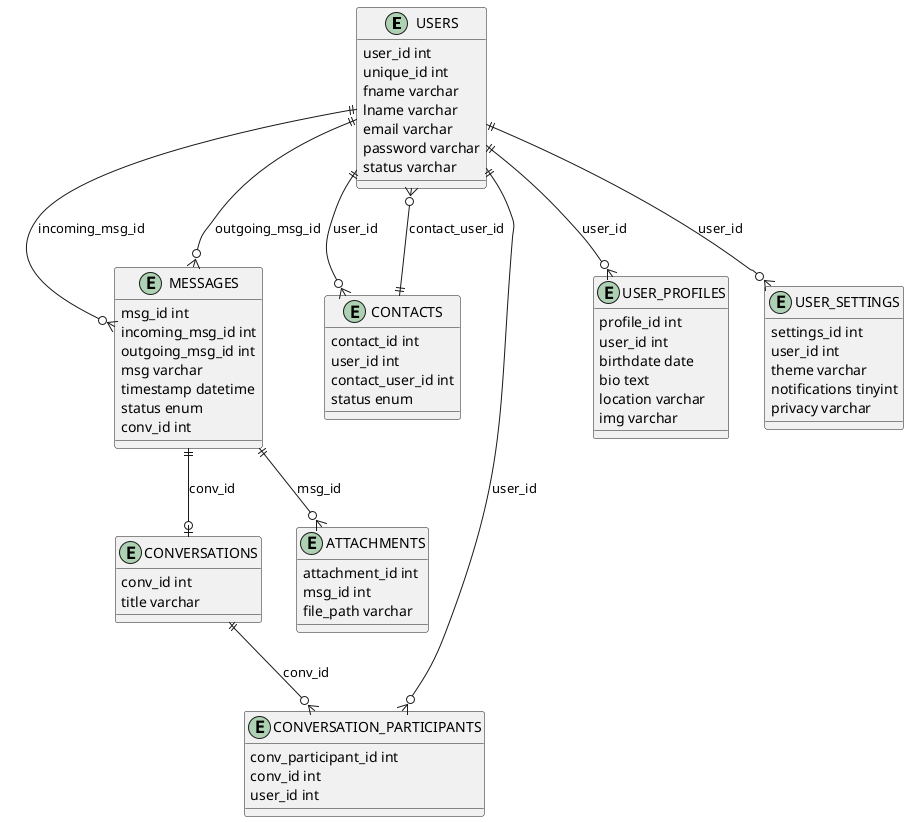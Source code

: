 @startuml
entity USERS {
    user_id int
    unique_id int
    fname varchar
    lname varchar
    email varchar
    password varchar
    status varchar
}

entity CONVERSATIONS {
    conv_id int
    title varchar
}

entity MESSAGES {
    msg_id int
    incoming_msg_id int
    outgoing_msg_id int
    msg varchar
    timestamp datetime
    status enum
    conv_id int
}

entity CONTACTS {
    contact_id int
    user_id int
    contact_user_id int
    status enum
}

entity CONVERSATION_PARTICIPANTS {
    conv_participant_id int
    conv_id int
    user_id int
}

entity USER_PROFILES {
    profile_id int
    user_id int
    birthdate date
    bio text
    location varchar
    img varchar
}

entity USER_SETTINGS {
    settings_id int
    user_id int
    theme varchar
    notifications tinyint
    privacy varchar
}

entity ATTACHMENTS {
    attachment_id int
    msg_id int
    file_path varchar
}

USERS ||--o{ USER_PROFILES : user_id
USERS ||--o{ USER_SETTINGS : user_id
USERS ||--o{ CONTACTS : user_id
CONTACTS ||--o{ USERS : contact_user_id
USERS ||--o{ MESSAGES : incoming_msg_id
USERS ||--o{ MESSAGES : outgoing_msg_id
MESSAGES ||--o| CONVERSATIONS : conv_id
MESSAGES ||--o{ ATTACHMENTS : msg_id
CONVERSATIONS ||--o{ CONVERSATION_PARTICIPANTS : conv_id
USERS ||--o{ CONVERSATION_PARTICIPANTS : user_id
@enduml
